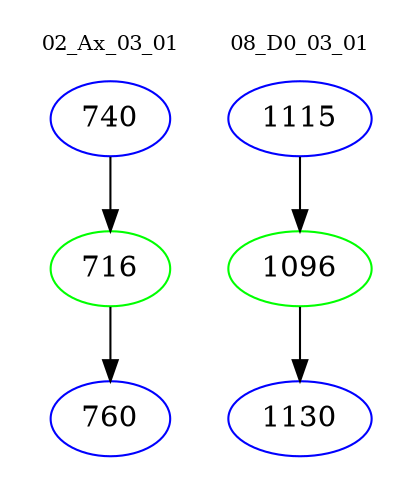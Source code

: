 digraph{
subgraph cluster_0 {
color = white
label = "02_Ax_03_01";
fontsize=10;
T0_740 [label="740", color="blue"]
T0_740 -> T0_716 [color="black"]
T0_716 [label="716", color="green"]
T0_716 -> T0_760 [color="black"]
T0_760 [label="760", color="blue"]
}
subgraph cluster_1 {
color = white
label = "08_D0_03_01";
fontsize=10;
T1_1115 [label="1115", color="blue"]
T1_1115 -> T1_1096 [color="black"]
T1_1096 [label="1096", color="green"]
T1_1096 -> T1_1130 [color="black"]
T1_1130 [label="1130", color="blue"]
}
}
